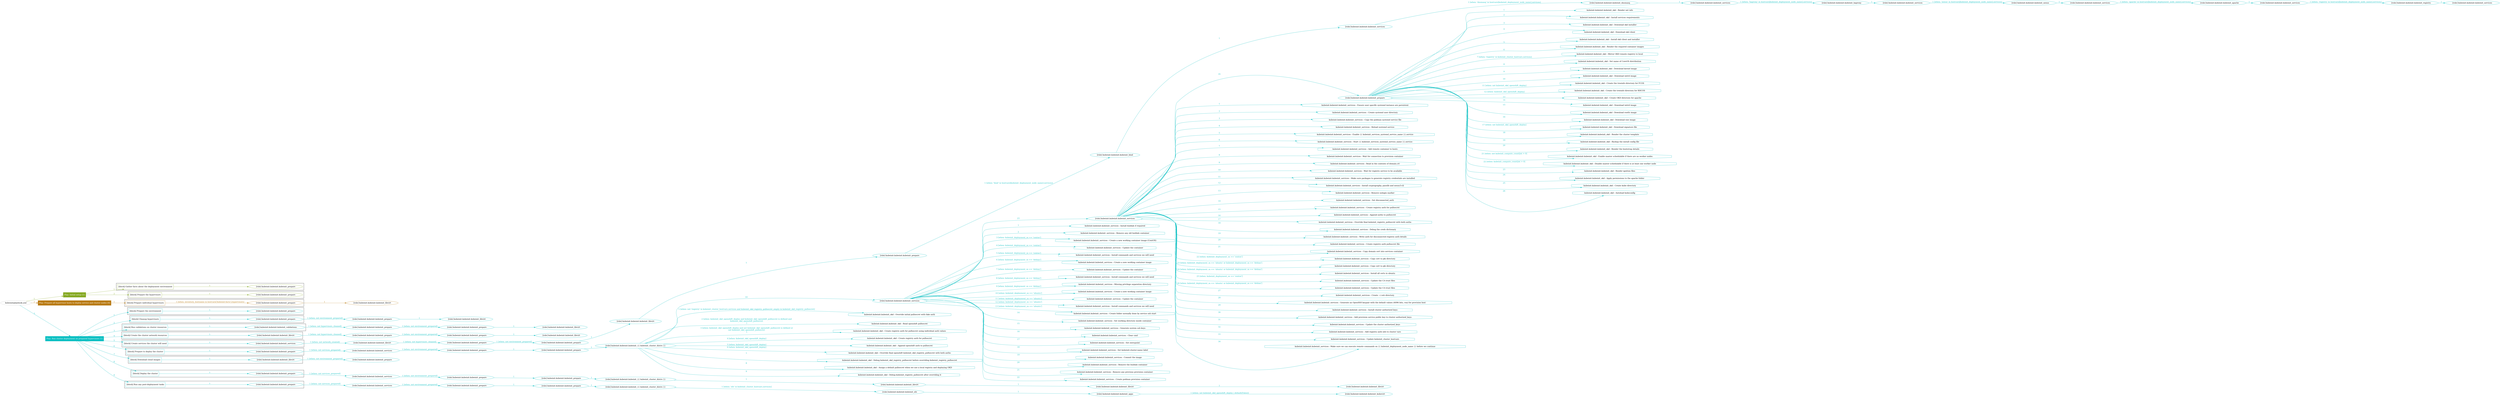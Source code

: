 digraph {
	graph [concentrate=true ordering=in rankdir=LR ratio=fill]
	edge [esep=5 sep=10]
	"kubeinit/playbook.yml" [id=root_node style=dotted]
	play_340fbf70 [label="Play: Initial setup (1)" color="#86a923" fontcolor="#ffffff" id=play_340fbf70 shape=box style=filled tooltip=localhost]
	"kubeinit/playbook.yml" -> play_340fbf70 [label="1 " color="#86a923" fontcolor="#86a923" id=edge_299d3af7 labeltooltip="1 " tooltip="1 "]
	subgraph "kubeinit.kubeinit.kubeinit_prepare" {
		role_50241833 [label="[role] kubeinit.kubeinit.kubeinit_prepare" color="#86a923" id=role_50241833 tooltip="kubeinit.kubeinit.kubeinit_prepare"]
	}
	subgraph "kubeinit.kubeinit.kubeinit_prepare" {
		role_1b3a9392 [label="[role] kubeinit.kubeinit.kubeinit_prepare" color="#86a923" id=role_1b3a9392 tooltip="kubeinit.kubeinit.kubeinit_prepare"]
	}
	subgraph "Play: Initial setup (1)" {
		play_340fbf70 -> block_19baa036 [label=1 color="#86a923" fontcolor="#86a923" id=edge_214af991 labeltooltip=1 tooltip=1]
		subgraph cluster_block_19baa036 {
			block_19baa036 [label="[block] Gather facts about the deployment environment" color="#86a923" id=block_19baa036 labeltooltip="Gather facts about the deployment environment" shape=box tooltip="Gather facts about the deployment environment"]
			block_19baa036 -> role_50241833 [label="1 " color="#86a923" fontcolor="#86a923" id=edge_ecb499c1 labeltooltip="1 " tooltip="1 "]
		}
		play_340fbf70 -> block_71e024bb [label=2 color="#86a923" fontcolor="#86a923" id=edge_318abcd5 labeltooltip=2 tooltip=2]
		subgraph cluster_block_71e024bb {
			block_71e024bb [label="[block] Prepare the hypervisors" color="#86a923" id=block_71e024bb labeltooltip="Prepare the hypervisors" shape=box tooltip="Prepare the hypervisors"]
			block_71e024bb -> role_1b3a9392 [label="1 " color="#86a923" fontcolor="#86a923" id=edge_8f4e5775 labeltooltip="1 " tooltip="1 "]
		}
	}
	play_a86caf28 [label="Play: Prepare all hypervisor hosts to deploy service and cluster nodes (0)" color="#b97b13" fontcolor="#ffffff" id=play_a86caf28 shape=box style=filled tooltip="Play: Prepare all hypervisor hosts to deploy service and cluster nodes (0)"]
	"kubeinit/playbook.yml" -> play_a86caf28 [label="2 " color="#b97b13" fontcolor="#b97b13" id=edge_9b6390f0 labeltooltip="2 " tooltip="2 "]
	subgraph "kubeinit.kubeinit.kubeinit_libvirt" {
		role_8e43a705 [label="[role] kubeinit.kubeinit.kubeinit_libvirt" color="#b97b13" id=role_8e43a705 tooltip="kubeinit.kubeinit.kubeinit_libvirt"]
	}
	subgraph "kubeinit.kubeinit.kubeinit_prepare" {
		role_c5442730 [label="[role] kubeinit.kubeinit.kubeinit_prepare" color="#b97b13" id=role_c5442730 tooltip="kubeinit.kubeinit.kubeinit_prepare"]
		role_c5442730 -> role_8e43a705 [label="1 " color="#b97b13" fontcolor="#b97b13" id=edge_8b25c1e8 labeltooltip="1 " tooltip="1 "]
	}
	subgraph "Play: Prepare all hypervisor hosts to deploy service and cluster nodes (0)" {
		play_a86caf28 -> block_cfe3e40d [label=1 color="#b97b13" fontcolor="#b97b13" id=edge_71067cb2 labeltooltip=1 tooltip=1]
		subgraph cluster_block_cfe3e40d {
			block_cfe3e40d [label="[block] Prepare individual hypervisors" color="#b97b13" id=block_cfe3e40d labeltooltip="Prepare individual hypervisors" shape=box tooltip="Prepare individual hypervisors"]
			block_cfe3e40d -> role_c5442730 [label="1 [when: inventory_hostname in hostvars['kubeinit-facts'].hypervisors]" color="#b97b13" fontcolor="#b97b13" id=edge_e9dc3a73 labeltooltip="1 [when: inventory_hostname in hostvars['kubeinit-facts'].hypervisors]" tooltip="1 [when: inventory_hostname in hostvars['kubeinit-facts'].hypervisors]"]
		}
	}
	play_5b58f98a [label="Play: Run cluster deployment on prepared hypervisors (1)" color="#0abfc2" fontcolor="#ffffff" id=play_5b58f98a shape=box style=filled tooltip=localhost]
	"kubeinit/playbook.yml" -> play_5b58f98a [label="3 " color="#0abfc2" fontcolor="#0abfc2" id=edge_3024da3e labeltooltip="3 " tooltip="3 "]
	subgraph "kubeinit.kubeinit.kubeinit_prepare" {
		role_414fc627 [label="[role] kubeinit.kubeinit.kubeinit_prepare" color="#0abfc2" id=role_414fc627 tooltip="kubeinit.kubeinit.kubeinit_prepare"]
	}
	subgraph "kubeinit.kubeinit.kubeinit_libvirt" {
		role_d61d8dcc [label="[role] kubeinit.kubeinit.kubeinit_libvirt" color="#0abfc2" id=role_d61d8dcc tooltip="kubeinit.kubeinit.kubeinit_libvirt"]
	}
	subgraph "kubeinit.kubeinit.kubeinit_prepare" {
		role_2a9bc697 [label="[role] kubeinit.kubeinit.kubeinit_prepare" color="#0abfc2" id=role_2a9bc697 tooltip="kubeinit.kubeinit.kubeinit_prepare"]
		role_2a9bc697 -> role_d61d8dcc [label="1 " color="#0abfc2" fontcolor="#0abfc2" id=edge_37bf8ea1 labeltooltip="1 " tooltip="1 "]
	}
	subgraph "kubeinit.kubeinit.kubeinit_prepare" {
		role_afbec627 [label="[role] kubeinit.kubeinit.kubeinit_prepare" color="#0abfc2" id=role_afbec627 tooltip="kubeinit.kubeinit.kubeinit_prepare"]
		role_afbec627 -> role_2a9bc697 [label="1 [when: not environment_prepared]" color="#0abfc2" fontcolor="#0abfc2" id=edge_c5a5e984 labeltooltip="1 [when: not environment_prepared]" tooltip="1 [when: not environment_prepared]"]
	}
	subgraph "kubeinit.kubeinit.kubeinit_libvirt" {
		role_2b60f73f [label="[role] kubeinit.kubeinit.kubeinit_libvirt" color="#0abfc2" id=role_2b60f73f tooltip="kubeinit.kubeinit.kubeinit_libvirt"]
	}
	subgraph "kubeinit.kubeinit.kubeinit_prepare" {
		role_6032a3e4 [label="[role] kubeinit.kubeinit.kubeinit_prepare" color="#0abfc2" id=role_6032a3e4 tooltip="kubeinit.kubeinit.kubeinit_prepare"]
		role_6032a3e4 -> role_2b60f73f [label="1 " color="#0abfc2" fontcolor="#0abfc2" id=edge_068396a8 labeltooltip="1 " tooltip="1 "]
	}
	subgraph "kubeinit.kubeinit.kubeinit_prepare" {
		role_60cb9147 [label="[role] kubeinit.kubeinit.kubeinit_prepare" color="#0abfc2" id=role_60cb9147 tooltip="kubeinit.kubeinit.kubeinit_prepare"]
		role_60cb9147 -> role_6032a3e4 [label="1 [when: not environment_prepared]" color="#0abfc2" fontcolor="#0abfc2" id=edge_8d9d048b labeltooltip="1 [when: not environment_prepared]" tooltip="1 [when: not environment_prepared]"]
	}
	subgraph "kubeinit.kubeinit.kubeinit_validations" {
		role_3e0d837b [label="[role] kubeinit.kubeinit.kubeinit_validations" color="#0abfc2" id=role_3e0d837b tooltip="kubeinit.kubeinit.kubeinit_validations"]
		role_3e0d837b -> role_60cb9147 [label="1 [when: not hypervisors_cleaned]" color="#0abfc2" fontcolor="#0abfc2" id=edge_22182740 labeltooltip="1 [when: not hypervisors_cleaned]" tooltip="1 [when: not hypervisors_cleaned]"]
	}
	subgraph "kubeinit.kubeinit.kubeinit_libvirt" {
		role_7c75a480 [label="[role] kubeinit.kubeinit.kubeinit_libvirt" color="#0abfc2" id=role_7c75a480 tooltip="kubeinit.kubeinit.kubeinit_libvirt"]
	}
	subgraph "kubeinit.kubeinit.kubeinit_prepare" {
		role_06a27edc [label="[role] kubeinit.kubeinit.kubeinit_prepare" color="#0abfc2" id=role_06a27edc tooltip="kubeinit.kubeinit.kubeinit_prepare"]
		role_06a27edc -> role_7c75a480 [label="1 " color="#0abfc2" fontcolor="#0abfc2" id=edge_fcbbb630 labeltooltip="1 " tooltip="1 "]
	}
	subgraph "kubeinit.kubeinit.kubeinit_prepare" {
		role_6fa0964c [label="[role] kubeinit.kubeinit.kubeinit_prepare" color="#0abfc2" id=role_6fa0964c tooltip="kubeinit.kubeinit.kubeinit_prepare"]
		role_6fa0964c -> role_06a27edc [label="1 [when: not environment_prepared]" color="#0abfc2" fontcolor="#0abfc2" id=edge_c94ab9be labeltooltip="1 [when: not environment_prepared]" tooltip="1 [when: not environment_prepared]"]
	}
	subgraph "kubeinit.kubeinit.kubeinit_libvirt" {
		role_1cef5c98 [label="[role] kubeinit.kubeinit.kubeinit_libvirt" color="#0abfc2" id=role_1cef5c98 tooltip="kubeinit.kubeinit.kubeinit_libvirt"]
		role_1cef5c98 -> role_6fa0964c [label="1 [when: not hypervisors_cleaned]" color="#0abfc2" fontcolor="#0abfc2" id=edge_e5165967 labeltooltip="1 [when: not hypervisors_cleaned]" tooltip="1 [when: not hypervisors_cleaned]"]
	}
	subgraph "kubeinit.kubeinit.kubeinit_services" {
		role_249f5553 [label="[role] kubeinit.kubeinit.kubeinit_services" color="#0abfc2" id=role_249f5553 tooltip="kubeinit.kubeinit.kubeinit_services"]
	}
	subgraph "kubeinit.kubeinit.kubeinit_registry" {
		role_b431ee24 [label="[role] kubeinit.kubeinit.kubeinit_registry" color="#0abfc2" id=role_b431ee24 tooltip="kubeinit.kubeinit.kubeinit_registry"]
		role_b431ee24 -> role_249f5553 [label="1 " color="#0abfc2" fontcolor="#0abfc2" id=edge_1bb0d718 labeltooltip="1 " tooltip="1 "]
	}
	subgraph "kubeinit.kubeinit.kubeinit_services" {
		role_3461c708 [label="[role] kubeinit.kubeinit.kubeinit_services" color="#0abfc2" id=role_3461c708 tooltip="kubeinit.kubeinit.kubeinit_services"]
		role_3461c708 -> role_b431ee24 [label="1 [when: 'registry' in hostvars[kubeinit_deployment_node_name].services]" color="#0abfc2" fontcolor="#0abfc2" id=edge_befac4ae labeltooltip="1 [when: 'registry' in hostvars[kubeinit_deployment_node_name].services]" tooltip="1 [when: 'registry' in hostvars[kubeinit_deployment_node_name].services]"]
	}
	subgraph "kubeinit.kubeinit.kubeinit_apache" {
		role_527ca7fa [label="[role] kubeinit.kubeinit.kubeinit_apache" color="#0abfc2" id=role_527ca7fa tooltip="kubeinit.kubeinit.kubeinit_apache"]
		role_527ca7fa -> role_3461c708 [label="1 " color="#0abfc2" fontcolor="#0abfc2" id=edge_a92f4c68 labeltooltip="1 " tooltip="1 "]
	}
	subgraph "kubeinit.kubeinit.kubeinit_services" {
		role_64292d68 [label="[role] kubeinit.kubeinit.kubeinit_services" color="#0abfc2" id=role_64292d68 tooltip="kubeinit.kubeinit.kubeinit_services"]
		role_64292d68 -> role_527ca7fa [label="1 [when: 'apache' in hostvars[kubeinit_deployment_node_name].services]" color="#0abfc2" fontcolor="#0abfc2" id=edge_c505ee80 labeltooltip="1 [when: 'apache' in hostvars[kubeinit_deployment_node_name].services]" tooltip="1 [when: 'apache' in hostvars[kubeinit_deployment_node_name].services]"]
	}
	subgraph "kubeinit.kubeinit.kubeinit_nexus" {
		role_e80f4358 [label="[role] kubeinit.kubeinit.kubeinit_nexus" color="#0abfc2" id=role_e80f4358 tooltip="kubeinit.kubeinit.kubeinit_nexus"]
		role_e80f4358 -> role_64292d68 [label="1 " color="#0abfc2" fontcolor="#0abfc2" id=edge_1ab67e7e labeltooltip="1 " tooltip="1 "]
	}
	subgraph "kubeinit.kubeinit.kubeinit_services" {
		role_00a32b7f [label="[role] kubeinit.kubeinit.kubeinit_services" color="#0abfc2" id=role_00a32b7f tooltip="kubeinit.kubeinit.kubeinit_services"]
		role_00a32b7f -> role_e80f4358 [label="1 [when: 'nexus' in hostvars[kubeinit_deployment_node_name].services]" color="#0abfc2" fontcolor="#0abfc2" id=edge_66676f30 labeltooltip="1 [when: 'nexus' in hostvars[kubeinit_deployment_node_name].services]" tooltip="1 [when: 'nexus' in hostvars[kubeinit_deployment_node_name].services]"]
	}
	subgraph "kubeinit.kubeinit.kubeinit_haproxy" {
		role_e67bbc80 [label="[role] kubeinit.kubeinit.kubeinit_haproxy" color="#0abfc2" id=role_e67bbc80 tooltip="kubeinit.kubeinit.kubeinit_haproxy"]
		role_e67bbc80 -> role_00a32b7f [label="1 " color="#0abfc2" fontcolor="#0abfc2" id=edge_a881d0ca labeltooltip="1 " tooltip="1 "]
	}
	subgraph "kubeinit.kubeinit.kubeinit_services" {
		role_2fb770d7 [label="[role] kubeinit.kubeinit.kubeinit_services" color="#0abfc2" id=role_2fb770d7 tooltip="kubeinit.kubeinit.kubeinit_services"]
		role_2fb770d7 -> role_e67bbc80 [label="1 [when: 'haproxy' in hostvars[kubeinit_deployment_node_name].services]" color="#0abfc2" fontcolor="#0abfc2" id=edge_19f21d3d labeltooltip="1 [when: 'haproxy' in hostvars[kubeinit_deployment_node_name].services]" tooltip="1 [when: 'haproxy' in hostvars[kubeinit_deployment_node_name].services]"]
	}
	subgraph "kubeinit.kubeinit.kubeinit_dnsmasq" {
		role_ace47d43 [label="[role] kubeinit.kubeinit.kubeinit_dnsmasq" color="#0abfc2" id=role_ace47d43 tooltip="kubeinit.kubeinit.kubeinit_dnsmasq"]
		role_ace47d43 -> role_2fb770d7 [label="1 " color="#0abfc2" fontcolor="#0abfc2" id=edge_f48ec5f9 labeltooltip="1 " tooltip="1 "]
	}
	subgraph "kubeinit.kubeinit.kubeinit_services" {
		role_ee962e51 [label="[role] kubeinit.kubeinit.kubeinit_services" color="#0abfc2" id=role_ee962e51 tooltip="kubeinit.kubeinit.kubeinit_services"]
		role_ee962e51 -> role_ace47d43 [label="1 [when: 'dnsmasq' in hostvars[kubeinit_deployment_node_name].services]" color="#0abfc2" fontcolor="#0abfc2" id=edge_28f111a1 labeltooltip="1 [when: 'dnsmasq' in hostvars[kubeinit_deployment_node_name].services]" tooltip="1 [when: 'dnsmasq' in hostvars[kubeinit_deployment_node_name].services]"]
	}
	subgraph "kubeinit.kubeinit.kubeinit_bind" {
		role_572f69cf [label="[role] kubeinit.kubeinit.kubeinit_bind" color="#0abfc2" id=role_572f69cf tooltip="kubeinit.kubeinit.kubeinit_bind"]
		role_572f69cf -> role_ee962e51 [label="1 " color="#0abfc2" fontcolor="#0abfc2" id=edge_1959633f labeltooltip="1 " tooltip="1 "]
	}
	subgraph "kubeinit.kubeinit.kubeinit_prepare" {
		role_4085dceb [label="[role] kubeinit.kubeinit.kubeinit_prepare" color="#0abfc2" id=role_4085dceb tooltip="kubeinit.kubeinit.kubeinit_prepare"]
		role_4085dceb -> role_572f69cf [label="1 [when: 'bind' in hostvars[kubeinit_deployment_node_name].services]" color="#0abfc2" fontcolor="#0abfc2" id=edge_ecab73a3 labeltooltip="1 [when: 'bind' in hostvars[kubeinit_deployment_node_name].services]" tooltip="1 [when: 'bind' in hostvars[kubeinit_deployment_node_name].services]"]
	}
	subgraph "kubeinit.kubeinit.kubeinit_libvirt" {
		role_38c872e6 [label="[role] kubeinit.kubeinit.kubeinit_libvirt" color="#0abfc2" id=role_38c872e6 tooltip="kubeinit.kubeinit.kubeinit_libvirt"]
		role_38c872e6 -> role_4085dceb [label="1 " color="#0abfc2" fontcolor="#0abfc2" id=edge_c230207b labeltooltip="1 " tooltip="1 "]
	}
	subgraph "kubeinit.kubeinit.kubeinit_prepare" {
		role_aa6bf5fb [label="[role] kubeinit.kubeinit.kubeinit_prepare" color="#0abfc2" id=role_aa6bf5fb tooltip="kubeinit.kubeinit.kubeinit_prepare"]
		role_aa6bf5fb -> role_38c872e6 [label="1 " color="#0abfc2" fontcolor="#0abfc2" id=edge_eb0bbddc labeltooltip="1 " tooltip="1 "]
	}
	subgraph "kubeinit.kubeinit.kubeinit_prepare" {
		role_1eee789e [label="[role] kubeinit.kubeinit.kubeinit_prepare" color="#0abfc2" id=role_1eee789e tooltip="kubeinit.kubeinit.kubeinit_prepare"]
		role_1eee789e -> role_aa6bf5fb [label="1 [when: not environment_prepared]" color="#0abfc2" fontcolor="#0abfc2" id=edge_54e14f1a labeltooltip="1 [when: not environment_prepared]" tooltip="1 [when: not environment_prepared]"]
	}
	subgraph "kubeinit.kubeinit.kubeinit_libvirt" {
		role_5c3a98fc [label="[role] kubeinit.kubeinit.kubeinit_libvirt" color="#0abfc2" id=role_5c3a98fc tooltip="kubeinit.kubeinit.kubeinit_libvirt"]
		role_5c3a98fc -> role_1eee789e [label="1 [when: not hypervisors_cleaned]" color="#0abfc2" fontcolor="#0abfc2" id=edge_e4807f3e labeltooltip="1 [when: not hypervisors_cleaned]" tooltip="1 [when: not hypervisors_cleaned]"]
	}
	subgraph "kubeinit.kubeinit.kubeinit_services" {
		role_8395f017 [label="[role] kubeinit.kubeinit.kubeinit_services" color="#0abfc2" id=role_8395f017 tooltip="kubeinit.kubeinit.kubeinit_services"]
		role_8395f017 -> role_5c3a98fc [label="1 [when: not network_created]" color="#0abfc2" fontcolor="#0abfc2" id=edge_f8e75ae3 labeltooltip="1 [when: not network_created]" tooltip="1 [when: not network_created]"]
	}
	subgraph "kubeinit.kubeinit.kubeinit_prepare" {
		role_5308cb3a [label="[role] kubeinit.kubeinit.kubeinit_prepare" color="#0abfc2" id=role_5308cb3a tooltip="kubeinit.kubeinit.kubeinit_prepare"]
		task_ea37e72e [label="kubeinit.kubeinit.kubeinit_okd : Render net info" color="#0abfc2" id=task_ea37e72e shape=octagon tooltip="kubeinit.kubeinit.kubeinit_okd : Render net info"]
		role_5308cb3a -> task_ea37e72e [label="1 " color="#0abfc2" fontcolor="#0abfc2" id=edge_45a28541 labeltooltip="1 " tooltip="1 "]
		task_8f1bb163 [label="kubeinit.kubeinit.kubeinit_okd : Install services requirements" color="#0abfc2" id=task_8f1bb163 shape=octagon tooltip="kubeinit.kubeinit.kubeinit_okd : Install services requirements"]
		role_5308cb3a -> task_8f1bb163 [label="2 " color="#0abfc2" fontcolor="#0abfc2" id=edge_d0ac7f37 labeltooltip="2 " tooltip="2 "]
		task_d8a08cc2 [label="kubeinit.kubeinit.kubeinit_okd : Download okd installer" color="#0abfc2" id=task_d8a08cc2 shape=octagon tooltip="kubeinit.kubeinit.kubeinit_okd : Download okd installer"]
		role_5308cb3a -> task_d8a08cc2 [label="3 " color="#0abfc2" fontcolor="#0abfc2" id=edge_b111238c labeltooltip="3 " tooltip="3 "]
		task_ea61eeed [label="kubeinit.kubeinit.kubeinit_okd : Download okd client" color="#0abfc2" id=task_ea61eeed shape=octagon tooltip="kubeinit.kubeinit.kubeinit_okd : Download okd client"]
		role_5308cb3a -> task_ea61eeed [label="4 " color="#0abfc2" fontcolor="#0abfc2" id=edge_f9fbb175 labeltooltip="4 " tooltip="4 "]
		task_c3091805 [label="kubeinit.kubeinit.kubeinit_okd : Install okd client and installer" color="#0abfc2" id=task_c3091805 shape=octagon tooltip="kubeinit.kubeinit.kubeinit_okd : Install okd client and installer"]
		role_5308cb3a -> task_c3091805 [label="5 " color="#0abfc2" fontcolor="#0abfc2" id=edge_7b91c95d labeltooltip="5 " tooltip="5 "]
		task_44e15765 [label="kubeinit.kubeinit.kubeinit_okd : Render the required container images" color="#0abfc2" id=task_44e15765 shape=octagon tooltip="kubeinit.kubeinit.kubeinit_okd : Render the required container images"]
		role_5308cb3a -> task_44e15765 [label="6 " color="#0abfc2" fontcolor="#0abfc2" id=edge_6bf4997b labeltooltip="6 " tooltip="6 "]
		task_7cb7d102 [label="kubeinit.kubeinit.kubeinit_okd : Mirror OKD remote registry to local" color="#0abfc2" id=task_7cb7d102 shape=octagon tooltip="kubeinit.kubeinit.kubeinit_okd : Mirror OKD remote registry to local"]
		role_5308cb3a -> task_7cb7d102 [label="7 [when: 'registry' in kubeinit_cluster_hostvars.services]" color="#0abfc2" fontcolor="#0abfc2" id=edge_9da1ee00 labeltooltip="7 [when: 'registry' in kubeinit_cluster_hostvars.services]" tooltip="7 [when: 'registry' in kubeinit_cluster_hostvars.services]"]
		task_8db2302e [label="kubeinit.kubeinit.kubeinit_okd : Set name of CoreOS distribution" color="#0abfc2" id=task_8db2302e shape=octagon tooltip="kubeinit.kubeinit.kubeinit_okd : Set name of CoreOS distribution"]
		role_5308cb3a -> task_8db2302e [label="8 " color="#0abfc2" fontcolor="#0abfc2" id=edge_69654326 labeltooltip="8 " tooltip="8 "]
		task_4e8d1276 [label="kubeinit.kubeinit.kubeinit_okd : Download kernel image" color="#0abfc2" id=task_4e8d1276 shape=octagon tooltip="kubeinit.kubeinit.kubeinit_okd : Download kernel image"]
		role_5308cb3a -> task_4e8d1276 [label="9 " color="#0abfc2" fontcolor="#0abfc2" id=edge_b76ea4ce labeltooltip="9 " tooltip="9 "]
		task_6d370112 [label="kubeinit.kubeinit.kubeinit_okd : Download initrd image" color="#0abfc2" id=task_6d370112 shape=octagon tooltip="kubeinit.kubeinit.kubeinit_okd : Download initrd image"]
		role_5308cb3a -> task_6d370112 [label="10 " color="#0abfc2" fontcolor="#0abfc2" id=edge_c3478325 labeltooltip="10 " tooltip="10 "]
		task_06e47444 [label="kubeinit.kubeinit.kubeinit_okd : Create the treeinfo directory for FCOS" color="#0abfc2" id=task_06e47444 shape=octagon tooltip="kubeinit.kubeinit.kubeinit_okd : Create the treeinfo directory for FCOS"]
		role_5308cb3a -> task_06e47444 [label="11 [when: not kubeinit_okd_openshift_deploy]" color="#0abfc2" fontcolor="#0abfc2" id=edge_71657269 labeltooltip="11 [when: not kubeinit_okd_openshift_deploy]" tooltip="11 [when: not kubeinit_okd_openshift_deploy]"]
		task_5abb6ca4 [label="kubeinit.kubeinit.kubeinit_okd : Create the treeinfo directory for RHCOS" color="#0abfc2" id=task_5abb6ca4 shape=octagon tooltip="kubeinit.kubeinit.kubeinit_okd : Create the treeinfo directory for RHCOS"]
		role_5308cb3a -> task_5abb6ca4 [label="12 [when: kubeinit_okd_openshift_deploy]" color="#0abfc2" fontcolor="#0abfc2" id=edge_af073a68 labeltooltip="12 [when: kubeinit_okd_openshift_deploy]" tooltip="12 [when: kubeinit_okd_openshift_deploy]"]
		task_80e57448 [label="kubeinit.kubeinit.kubeinit_okd : Create OKD directory for apache" color="#0abfc2" id=task_80e57448 shape=octagon tooltip="kubeinit.kubeinit.kubeinit_okd : Create OKD directory for apache"]
		role_5308cb3a -> task_80e57448 [label="13 " color="#0abfc2" fontcolor="#0abfc2" id=edge_beca6a9f labeltooltip="13 " tooltip="13 "]
		task_59b5cd43 [label="kubeinit.kubeinit.kubeinit_okd : Download initrd image" color="#0abfc2" id=task_59b5cd43 shape=octagon tooltip="kubeinit.kubeinit.kubeinit_okd : Download initrd image"]
		role_5308cb3a -> task_59b5cd43 [label="14 " color="#0abfc2" fontcolor="#0abfc2" id=edge_18fa8124 labeltooltip="14 " tooltip="14 "]
		task_1525b1fb [label="kubeinit.kubeinit.kubeinit_okd : Download rootfs image" color="#0abfc2" id=task_1525b1fb shape=octagon tooltip="kubeinit.kubeinit.kubeinit_okd : Download rootfs image"]
		role_5308cb3a -> task_1525b1fb [label="15 " color="#0abfc2" fontcolor="#0abfc2" id=edge_9bfafbec labeltooltip="15 " tooltip="15 "]
		task_c43e83c9 [label="kubeinit.kubeinit.kubeinit_okd : Download raw image" color="#0abfc2" id=task_c43e83c9 shape=octagon tooltip="kubeinit.kubeinit.kubeinit_okd : Download raw image"]
		role_5308cb3a -> task_c43e83c9 [label="16 " color="#0abfc2" fontcolor="#0abfc2" id=edge_a0b11d15 labeltooltip="16 " tooltip="16 "]
		task_0514e1b0 [label="kubeinit.kubeinit.kubeinit_okd : Download signature file" color="#0abfc2" id=task_0514e1b0 shape=octagon tooltip="kubeinit.kubeinit.kubeinit_okd : Download signature file"]
		role_5308cb3a -> task_0514e1b0 [label="17 [when: not kubeinit_okd_openshift_deploy]" color="#0abfc2" fontcolor="#0abfc2" id=edge_71da82da labeltooltip="17 [when: not kubeinit_okd_openshift_deploy]" tooltip="17 [when: not kubeinit_okd_openshift_deploy]"]
		task_1ece3d6b [label="kubeinit.kubeinit.kubeinit_okd : Render the cluster template" color="#0abfc2" id=task_1ece3d6b shape=octagon tooltip="kubeinit.kubeinit.kubeinit_okd : Render the cluster template"]
		role_5308cb3a -> task_1ece3d6b [label="18 " color="#0abfc2" fontcolor="#0abfc2" id=edge_100a06f1 labeltooltip="18 " tooltip="18 "]
		task_ed09d18c [label="kubeinit.kubeinit.kubeinit_okd : Backup the install config file" color="#0abfc2" id=task_ed09d18c shape=octagon tooltip="kubeinit.kubeinit.kubeinit_okd : Backup the install config file"]
		role_5308cb3a -> task_ed09d18c [label="19 " color="#0abfc2" fontcolor="#0abfc2" id=edge_b4dbe0b2 labeltooltip="19 " tooltip="19 "]
		task_1ee9b74b [label="kubeinit.kubeinit.kubeinit_okd : Render the bootstrap details" color="#0abfc2" id=task_1ee9b74b shape=octagon tooltip="kubeinit.kubeinit.kubeinit_okd : Render the bootstrap details"]
		role_5308cb3a -> task_1ee9b74b [label="20 " color="#0abfc2" fontcolor="#0abfc2" id=edge_b5584b71 labeltooltip="20 " tooltip="20 "]
		task_002a0f65 [label="kubeinit.kubeinit.kubeinit_okd : Enable master schedulable if there are no worker nodes" color="#0abfc2" id=task_002a0f65 shape=octagon tooltip="kubeinit.kubeinit.kubeinit_okd : Enable master schedulable if there are no worker nodes"]
		role_5308cb3a -> task_002a0f65 [label="21 [when: not kubeinit_compute_count|int > 0]" color="#0abfc2" fontcolor="#0abfc2" id=edge_79f866ee labeltooltip="21 [when: not kubeinit_compute_count|int > 0]" tooltip="21 [when: not kubeinit_compute_count|int > 0]"]
		task_59210670 [label="kubeinit.kubeinit.kubeinit_okd : Disable master schedulable if there is at least one worker node" color="#0abfc2" id=task_59210670 shape=octagon tooltip="kubeinit.kubeinit.kubeinit_okd : Disable master schedulable if there is at least one worker node"]
		role_5308cb3a -> task_59210670 [label="22 [when: kubeinit_compute_count|int > 0]" color="#0abfc2" fontcolor="#0abfc2" id=edge_9ef4e2df labeltooltip="22 [when: kubeinit_compute_count|int > 0]" tooltip="22 [when: kubeinit_compute_count|int > 0]"]
		task_51cc3eb1 [label="kubeinit.kubeinit.kubeinit_okd : Render ignition files" color="#0abfc2" id=task_51cc3eb1 shape=octagon tooltip="kubeinit.kubeinit.kubeinit_okd : Render ignition files"]
		role_5308cb3a -> task_51cc3eb1 [label="23 " color="#0abfc2" fontcolor="#0abfc2" id=edge_4a9c02e8 labeltooltip="23 " tooltip="23 "]
		task_d5b1c33e [label="kubeinit.kubeinit.kubeinit_okd : Apply permissions to the apache folder" color="#0abfc2" id=task_d5b1c33e shape=octagon tooltip="kubeinit.kubeinit.kubeinit_okd : Apply permissions to the apache folder"]
		role_5308cb3a -> task_d5b1c33e [label="24 " color="#0abfc2" fontcolor="#0abfc2" id=edge_e7a18d69 labeltooltip="24 " tooltip="24 "]
		task_68f81ae3 [label="kubeinit.kubeinit.kubeinit_okd : Create kube directory" color="#0abfc2" id=task_68f81ae3 shape=octagon tooltip="kubeinit.kubeinit.kubeinit_okd : Create kube directory"]
		role_5308cb3a -> task_68f81ae3 [label="25 " color="#0abfc2" fontcolor="#0abfc2" id=edge_8c4b246a labeltooltip="25 " tooltip="25 "]
		task_cd9b331b [label="kubeinit.kubeinit.kubeinit_okd : Autoload kubeconfig" color="#0abfc2" id=task_cd9b331b shape=octagon tooltip="kubeinit.kubeinit.kubeinit_okd : Autoload kubeconfig"]
		role_5308cb3a -> task_cd9b331b [label="26 " color="#0abfc2" fontcolor="#0abfc2" id=edge_d6361140 labeltooltip="26 " tooltip="26 "]
	}
	subgraph "kubeinit.kubeinit.kubeinit_services" {
		role_18e6ee9f [label="[role] kubeinit.kubeinit.kubeinit_services" color="#0abfc2" id=role_18e6ee9f tooltip="kubeinit.kubeinit.kubeinit_services"]
		task_9efe0a56 [label="kubeinit.kubeinit.kubeinit_services : Ensure user specific systemd instance are persistent" color="#0abfc2" id=task_9efe0a56 shape=octagon tooltip="kubeinit.kubeinit.kubeinit_services : Ensure user specific systemd instance are persistent"]
		role_18e6ee9f -> task_9efe0a56 [label="1 " color="#0abfc2" fontcolor="#0abfc2" id=edge_bf94cd44 labeltooltip="1 " tooltip="1 "]
		task_805f120f [label="kubeinit.kubeinit.kubeinit_services : Create systemd user directory" color="#0abfc2" id=task_805f120f shape=octagon tooltip="kubeinit.kubeinit.kubeinit_services : Create systemd user directory"]
		role_18e6ee9f -> task_805f120f [label="2 " color="#0abfc2" fontcolor="#0abfc2" id=edge_4a754b7f labeltooltip="2 " tooltip="2 "]
		task_5838d6b6 [label="kubeinit.kubeinit.kubeinit_services : Copy the podman systemd service file" color="#0abfc2" id=task_5838d6b6 shape=octagon tooltip="kubeinit.kubeinit.kubeinit_services : Copy the podman systemd service file"]
		role_18e6ee9f -> task_5838d6b6 [label="3 " color="#0abfc2" fontcolor="#0abfc2" id=edge_dc9c2b1b labeltooltip="3 " tooltip="3 "]
		task_8b545d30 [label="kubeinit.kubeinit.kubeinit_services : Reload systemd service" color="#0abfc2" id=task_8b545d30 shape=octagon tooltip="kubeinit.kubeinit.kubeinit_services : Reload systemd service"]
		role_18e6ee9f -> task_8b545d30 [label="4 " color="#0abfc2" fontcolor="#0abfc2" id=edge_5dd4acf4 labeltooltip="4 " tooltip="4 "]
		task_3228e355 [label="kubeinit.kubeinit.kubeinit_services : Enable {{ kubeinit_services_systemd_service_name }}.service" color="#0abfc2" id=task_3228e355 shape=octagon tooltip="kubeinit.kubeinit.kubeinit_services : Enable {{ kubeinit_services_systemd_service_name }}.service"]
		role_18e6ee9f -> task_3228e355 [label="5 " color="#0abfc2" fontcolor="#0abfc2" id=edge_d8e438b1 labeltooltip="5 " tooltip="5 "]
		task_67d64049 [label="kubeinit.kubeinit.kubeinit_services : Start {{ kubeinit_services_systemd_service_name }}.service" color="#0abfc2" id=task_67d64049 shape=octagon tooltip="kubeinit.kubeinit.kubeinit_services : Start {{ kubeinit_services_systemd_service_name }}.service"]
		role_18e6ee9f -> task_67d64049 [label="6 " color="#0abfc2" fontcolor="#0abfc2" id=edge_dd1a3a10 labeltooltip="6 " tooltip="6 "]
		task_72a5ff7f [label="kubeinit.kubeinit.kubeinit_services : Add remote container to hosts" color="#0abfc2" id=task_72a5ff7f shape=octagon tooltip="kubeinit.kubeinit.kubeinit_services : Add remote container to hosts"]
		role_18e6ee9f -> task_72a5ff7f [label="7 " color="#0abfc2" fontcolor="#0abfc2" id=edge_7f112083 labeltooltip="7 " tooltip="7 "]
		task_d4b7014c [label="kubeinit.kubeinit.kubeinit_services : Wait for connection to provision container" color="#0abfc2" id=task_d4b7014c shape=octagon tooltip="kubeinit.kubeinit.kubeinit_services : Wait for connection to provision container"]
		role_18e6ee9f -> task_d4b7014c [label="8 " color="#0abfc2" fontcolor="#0abfc2" id=edge_9417dcad labeltooltip="8 " tooltip="8 "]
		task_6f553d4a [label="kubeinit.kubeinit.kubeinit_services : Read in the contents of domain.crt" color="#0abfc2" id=task_6f553d4a shape=octagon tooltip="kubeinit.kubeinit.kubeinit_services : Read in the contents of domain.crt"]
		role_18e6ee9f -> task_6f553d4a [label="9 " color="#0abfc2" fontcolor="#0abfc2" id=edge_d9f2a709 labeltooltip="9 " tooltip="9 "]
		task_6b527d20 [label="kubeinit.kubeinit.kubeinit_services : Wait for registry service to be available" color="#0abfc2" id=task_6b527d20 shape=octagon tooltip="kubeinit.kubeinit.kubeinit_services : Wait for registry service to be available"]
		role_18e6ee9f -> task_6b527d20 [label="10 " color="#0abfc2" fontcolor="#0abfc2" id=edge_567b96d7 labeltooltip="10 " tooltip="10 "]
		task_67ca989f [label="kubeinit.kubeinit.kubeinit_services : Make sure packages to generate registry credentials are installed" color="#0abfc2" id=task_67ca989f shape=octagon tooltip="kubeinit.kubeinit.kubeinit_services : Make sure packages to generate registry credentials are installed"]
		role_18e6ee9f -> task_67ca989f [label="11 " color="#0abfc2" fontcolor="#0abfc2" id=edge_358ea82a labeltooltip="11 " tooltip="11 "]
		task_5dff9211 [label="kubeinit.kubeinit.kubeinit_services : Install cryptography, passlib and nexus3-cli" color="#0abfc2" id=task_5dff9211 shape=octagon tooltip="kubeinit.kubeinit.kubeinit_services : Install cryptography, passlib and nexus3-cli"]
		role_18e6ee9f -> task_5dff9211 [label="12 " color="#0abfc2" fontcolor="#0abfc2" id=edge_1cb57094 labeltooltip="12 " tooltip="12 "]
		task_cb238f8a [label="kubeinit.kubeinit.kubeinit_services : Remove nologin marker" color="#0abfc2" id=task_cb238f8a shape=octagon tooltip="kubeinit.kubeinit.kubeinit_services : Remove nologin marker"]
		role_18e6ee9f -> task_cb238f8a [label="13 " color="#0abfc2" fontcolor="#0abfc2" id=edge_aa14c7be labeltooltip="13 " tooltip="13 "]
		task_34f2bea2 [label="kubeinit.kubeinit.kubeinit_services : Set disconnected_auth" color="#0abfc2" id=task_34f2bea2 shape=octagon tooltip="kubeinit.kubeinit.kubeinit_services : Set disconnected_auth"]
		role_18e6ee9f -> task_34f2bea2 [label="14 " color="#0abfc2" fontcolor="#0abfc2" id=edge_f0c10d1c labeltooltip="14 " tooltip="14 "]
		task_1dc4b732 [label="kubeinit.kubeinit.kubeinit_services : Create registry auth for pullsecret" color="#0abfc2" id=task_1dc4b732 shape=octagon tooltip="kubeinit.kubeinit.kubeinit_services : Create registry auth for pullsecret"]
		role_18e6ee9f -> task_1dc4b732 [label="15 " color="#0abfc2" fontcolor="#0abfc2" id=edge_24e8382a labeltooltip="15 " tooltip="15 "]
		task_9a5b7bf7 [label="kubeinit.kubeinit.kubeinit_services : Append auths to pullsecret" color="#0abfc2" id=task_9a5b7bf7 shape=octagon tooltip="kubeinit.kubeinit.kubeinit_services : Append auths to pullsecret"]
		role_18e6ee9f -> task_9a5b7bf7 [label="16 " color="#0abfc2" fontcolor="#0abfc2" id=edge_7b845ca7 labeltooltip="16 " tooltip="16 "]
		task_ae923d0a [label="kubeinit.kubeinit.kubeinit_services : Override final kubeinit_registry_pullsecret with both auths" color="#0abfc2" id=task_ae923d0a shape=octagon tooltip="kubeinit.kubeinit.kubeinit_services : Override final kubeinit_registry_pullsecret with both auths"]
		role_18e6ee9f -> task_ae923d0a [label="17 " color="#0abfc2" fontcolor="#0abfc2" id=edge_4193f020 labeltooltip="17 " tooltip="17 "]
		task_4dff1f49 [label="kubeinit.kubeinit.kubeinit_services : Debug the creds dictionary" color="#0abfc2" id=task_4dff1f49 shape=octagon tooltip="kubeinit.kubeinit.kubeinit_services : Debug the creds dictionary"]
		role_18e6ee9f -> task_4dff1f49 [label="18 " color="#0abfc2" fontcolor="#0abfc2" id=edge_dd9a6297 labeltooltip="18 " tooltip="18 "]
		task_a2f1bb83 [label="kubeinit.kubeinit.kubeinit_services : Write auth for disconnected registry auth details" color="#0abfc2" id=task_a2f1bb83 shape=octagon tooltip="kubeinit.kubeinit.kubeinit_services : Write auth for disconnected registry auth details"]
		role_18e6ee9f -> task_a2f1bb83 [label="19 " color="#0abfc2" fontcolor="#0abfc2" id=edge_d5702a4c labeltooltip="19 " tooltip="19 "]
		task_b26754c0 [label="kubeinit.kubeinit.kubeinit_services : Create registry auth pullsecret file" color="#0abfc2" id=task_b26754c0 shape=octagon tooltip="kubeinit.kubeinit.kubeinit_services : Create registry auth pullsecret file"]
		role_18e6ee9f -> task_b26754c0 [label="20 " color="#0abfc2" fontcolor="#0abfc2" id=edge_8a1db6eb labeltooltip="20 " tooltip="20 "]
		task_3238fc4e [label="kubeinit.kubeinit.kubeinit_services : Copy domain cert into services container" color="#0abfc2" id=task_3238fc4e shape=octagon tooltip="kubeinit.kubeinit.kubeinit_services : Copy domain cert into services container"]
		role_18e6ee9f -> task_3238fc4e [label="21 " color="#0abfc2" fontcolor="#0abfc2" id=edge_b42dfca4 labeltooltip="21 " tooltip="21 "]
		task_f4925d1a [label="kubeinit.kubeinit.kubeinit_services : Copy cert to pki directory" color="#0abfc2" id=task_f4925d1a shape=octagon tooltip="kubeinit.kubeinit.kubeinit_services : Copy cert to pki directory"]
		role_18e6ee9f -> task_f4925d1a [label="22 [when: kubeinit_deployment_os == 'centos']" color="#0abfc2" fontcolor="#0abfc2" id=edge_715852ab labeltooltip="22 [when: kubeinit_deployment_os == 'centos']" tooltip="22 [when: kubeinit_deployment_os == 'centos']"]
		task_ffb2af38 [label="kubeinit.kubeinit.kubeinit_services : Copy cert to pki directory" color="#0abfc2" id=task_ffb2af38 shape=octagon tooltip="kubeinit.kubeinit.kubeinit_services : Copy cert to pki directory"]
		role_18e6ee9f -> task_ffb2af38 [label="23 [when: kubeinit_deployment_os == 'ubuntu' or kubeinit_deployment_os == 'debian']" color="#0abfc2" fontcolor="#0abfc2" id=edge_736b73da labeltooltip="23 [when: kubeinit_deployment_os == 'ubuntu' or kubeinit_deployment_os == 'debian']" tooltip="23 [when: kubeinit_deployment_os == 'ubuntu' or kubeinit_deployment_os == 'debian']"]
		task_3ce8d833 [label="kubeinit.kubeinit.kubeinit_services : Install all certs in ubuntu" color="#0abfc2" id=task_3ce8d833 shape=octagon tooltip="kubeinit.kubeinit.kubeinit_services : Install all certs in ubuntu"]
		role_18e6ee9f -> task_3ce8d833 [label="24 [when: kubeinit_deployment_os == 'ubuntu' or kubeinit_deployment_os == 'debian']" color="#0abfc2" fontcolor="#0abfc2" id=edge_7b046b59 labeltooltip="24 [when: kubeinit_deployment_os == 'ubuntu' or kubeinit_deployment_os == 'debian']" tooltip="24 [when: kubeinit_deployment_os == 'ubuntu' or kubeinit_deployment_os == 'debian']"]
		task_a539504a [label="kubeinit.kubeinit.kubeinit_services : Update the CA trust files" color="#0abfc2" id=task_a539504a shape=octagon tooltip="kubeinit.kubeinit.kubeinit_services : Update the CA trust files"]
		role_18e6ee9f -> task_a539504a [label="25 [when: kubeinit_deployment_os == 'centos']" color="#0abfc2" fontcolor="#0abfc2" id=edge_5efc6a5c labeltooltip="25 [when: kubeinit_deployment_os == 'centos']" tooltip="25 [when: kubeinit_deployment_os == 'centos']"]
		task_dfc40fed [label="kubeinit.kubeinit.kubeinit_services : Update the CA trust files" color="#0abfc2" id=task_dfc40fed shape=octagon tooltip="kubeinit.kubeinit.kubeinit_services : Update the CA trust files"]
		role_18e6ee9f -> task_dfc40fed [label="26 [when: kubeinit_deployment_os == 'ubuntu' or kubeinit_deployment_os == 'debian']" color="#0abfc2" fontcolor="#0abfc2" id=edge_82f74659 labeltooltip="26 [when: kubeinit_deployment_os == 'ubuntu' or kubeinit_deployment_os == 'debian']" tooltip="26 [when: kubeinit_deployment_os == 'ubuntu' or kubeinit_deployment_os == 'debian']"]
		task_f26f4b83 [label="kubeinit.kubeinit.kubeinit_services : Create ~/.ssh directory" color="#0abfc2" id=task_f26f4b83 shape=octagon tooltip="kubeinit.kubeinit.kubeinit_services : Create ~/.ssh directory"]
		role_18e6ee9f -> task_f26f4b83 [label="27 " color="#0abfc2" fontcolor="#0abfc2" id=edge_f78e84cb labeltooltip="27 " tooltip="27 "]
		task_bd5c98dc [label="kubeinit.kubeinit.kubeinit_services : Generate an OpenSSH keypair with the default values (4096 bits, rsa) for provision host" color="#0abfc2" id=task_bd5c98dc shape=octagon tooltip="kubeinit.kubeinit.kubeinit_services : Generate an OpenSSH keypair with the default values (4096 bits, rsa) for provision host"]
		role_18e6ee9f -> task_bd5c98dc [label="28 " color="#0abfc2" fontcolor="#0abfc2" id=edge_d31aec07 labeltooltip="28 " tooltip="28 "]
		task_946b8cb7 [label="kubeinit.kubeinit.kubeinit_services : Install cluster authorized keys" color="#0abfc2" id=task_946b8cb7 shape=octagon tooltip="kubeinit.kubeinit.kubeinit_services : Install cluster authorized keys"]
		role_18e6ee9f -> task_946b8cb7 [label="29 " color="#0abfc2" fontcolor="#0abfc2" id=edge_f90d2cb0 labeltooltip="29 " tooltip="29 "]
		task_499b8212 [label="kubeinit.kubeinit.kubeinit_services : Add provision service public key to cluster authorized_keys" color="#0abfc2" id=task_499b8212 shape=octagon tooltip="kubeinit.kubeinit.kubeinit_services : Add provision service public key to cluster authorized_keys"]
		role_18e6ee9f -> task_499b8212 [label="30 " color="#0abfc2" fontcolor="#0abfc2" id=edge_85637b7b labeltooltip="30 " tooltip="30 "]
		task_9c6abedd [label="kubeinit.kubeinit.kubeinit_services : Update the cluster authorized_keys" color="#0abfc2" id=task_9c6abedd shape=octagon tooltip="kubeinit.kubeinit.kubeinit_services : Update the cluster authorized_keys"]
		role_18e6ee9f -> task_9c6abedd [label="31 " color="#0abfc2" fontcolor="#0abfc2" id=edge_bb248c5e labeltooltip="31 " tooltip="31 "]
		task_64205bdb [label="kubeinit.kubeinit.kubeinit_services : Add registry auth info to cluster vars" color="#0abfc2" id=task_64205bdb shape=octagon tooltip="kubeinit.kubeinit.kubeinit_services : Add registry auth info to cluster vars"]
		role_18e6ee9f -> task_64205bdb [label="32 " color="#0abfc2" fontcolor="#0abfc2" id=edge_19d262dc labeltooltip="32 " tooltip="32 "]
		task_d140ea5a [label="kubeinit.kubeinit.kubeinit_services : Update kubeinit_cluster_hostvars" color="#0abfc2" id=task_d140ea5a shape=octagon tooltip="kubeinit.kubeinit.kubeinit_services : Update kubeinit_cluster_hostvars"]
		role_18e6ee9f -> task_d140ea5a [label="33 " color="#0abfc2" fontcolor="#0abfc2" id=edge_0c8777d9 labeltooltip="33 " tooltip="33 "]
		task_24b32ab6 [label="kubeinit.kubeinit.kubeinit_services : Make sure we can execute remote commands on {{ kubeinit_deployment_node_name }} before we continue" color="#0abfc2" id=task_24b32ab6 shape=octagon tooltip="kubeinit.kubeinit.kubeinit_services : Make sure we can execute remote commands on {{ kubeinit_deployment_node_name }} before we continue"]
		role_18e6ee9f -> task_24b32ab6 [label="34 " color="#0abfc2" fontcolor="#0abfc2" id=edge_847cfd6e labeltooltip="34 " tooltip="34 "]
		role_18e6ee9f -> role_5308cb3a [label="35 " color="#0abfc2" fontcolor="#0abfc2" id=edge_74dd02e8 labeltooltip="35 " tooltip="35 "]
	}
	subgraph "kubeinit.kubeinit.kubeinit_services" {
		role_ea3135d6 [label="[role] kubeinit.kubeinit.kubeinit_services" color="#0abfc2" id=role_ea3135d6 tooltip="kubeinit.kubeinit.kubeinit_services"]
		task_0b28ac7c [label="kubeinit.kubeinit.kubeinit_services : Install buildah if required" color="#0abfc2" id=task_0b28ac7c shape=octagon tooltip="kubeinit.kubeinit.kubeinit_services : Install buildah if required"]
		role_ea3135d6 -> task_0b28ac7c [label="1 " color="#0abfc2" fontcolor="#0abfc2" id=edge_462d990c labeltooltip="1 " tooltip="1 "]
		task_a68ef235 [label="kubeinit.kubeinit.kubeinit_services : Remove any old buildah container" color="#0abfc2" id=task_a68ef235 shape=octagon tooltip="kubeinit.kubeinit.kubeinit_services : Remove any old buildah container"]
		role_ea3135d6 -> task_a68ef235 [label="2 " color="#0abfc2" fontcolor="#0abfc2" id=edge_186a28ec labeltooltip="2 " tooltip="2 "]
		task_18255422 [label="kubeinit.kubeinit.kubeinit_services : Create a new working container image (CentOS)" color="#0abfc2" id=task_18255422 shape=octagon tooltip="kubeinit.kubeinit.kubeinit_services : Create a new working container image (CentOS)"]
		role_ea3135d6 -> task_18255422 [label="3 [when: kubeinit_deployment_os == 'centos']" color="#0abfc2" fontcolor="#0abfc2" id=edge_cf491e52 labeltooltip="3 [when: kubeinit_deployment_os == 'centos']" tooltip="3 [when: kubeinit_deployment_os == 'centos']"]
		task_d4c9fbfb [label="kubeinit.kubeinit.kubeinit_services : Update the container" color="#0abfc2" id=task_d4c9fbfb shape=octagon tooltip="kubeinit.kubeinit.kubeinit_services : Update the container"]
		role_ea3135d6 -> task_d4c9fbfb [label="4 [when: kubeinit_deployment_os == 'centos']" color="#0abfc2" fontcolor="#0abfc2" id=edge_9ce5c26b labeltooltip="4 [when: kubeinit_deployment_os == 'centos']" tooltip="4 [when: kubeinit_deployment_os == 'centos']"]
		task_6e90aa04 [label="kubeinit.kubeinit.kubeinit_services : Install commands and services we will need" color="#0abfc2" id=task_6e90aa04 shape=octagon tooltip="kubeinit.kubeinit.kubeinit_services : Install commands and services we will need"]
		role_ea3135d6 -> task_6e90aa04 [label="5 [when: kubeinit_deployment_os == 'centos']" color="#0abfc2" fontcolor="#0abfc2" id=edge_a89788e1 labeltooltip="5 [when: kubeinit_deployment_os == 'centos']" tooltip="5 [when: kubeinit_deployment_os == 'centos']"]
		task_7973012b [label="kubeinit.kubeinit.kubeinit_services : Create a new working container image" color="#0abfc2" id=task_7973012b shape=octagon tooltip="kubeinit.kubeinit.kubeinit_services : Create a new working container image"]
		role_ea3135d6 -> task_7973012b [label="6 [when: kubeinit_deployment_os == 'debian']" color="#0abfc2" fontcolor="#0abfc2" id=edge_a661346d labeltooltip="6 [when: kubeinit_deployment_os == 'debian']" tooltip="6 [when: kubeinit_deployment_os == 'debian']"]
		task_e8e3b500 [label="kubeinit.kubeinit.kubeinit_services : Update the container" color="#0abfc2" id=task_e8e3b500 shape=octagon tooltip="kubeinit.kubeinit.kubeinit_services : Update the container"]
		role_ea3135d6 -> task_e8e3b500 [label="7 [when: kubeinit_deployment_os == 'debian']" color="#0abfc2" fontcolor="#0abfc2" id=edge_6c0c111e labeltooltip="7 [when: kubeinit_deployment_os == 'debian']" tooltip="7 [when: kubeinit_deployment_os == 'debian']"]
		task_3ff8c5d1 [label="kubeinit.kubeinit.kubeinit_services : Install commands and services we will need" color="#0abfc2" id=task_3ff8c5d1 shape=octagon tooltip="kubeinit.kubeinit.kubeinit_services : Install commands and services we will need"]
		role_ea3135d6 -> task_3ff8c5d1 [label="8 [when: kubeinit_deployment_os == 'debian']" color="#0abfc2" fontcolor="#0abfc2" id=edge_3da8cd8a labeltooltip="8 [when: kubeinit_deployment_os == 'debian']" tooltip="8 [when: kubeinit_deployment_os == 'debian']"]
		task_e5c63ca5 [label="kubeinit.kubeinit.kubeinit_services : Missing privilege separation directory" color="#0abfc2" id=task_e5c63ca5 shape=octagon tooltip="kubeinit.kubeinit.kubeinit_services : Missing privilege separation directory"]
		role_ea3135d6 -> task_e5c63ca5 [label="9 [when: kubeinit_deployment_os == 'debian']" color="#0abfc2" fontcolor="#0abfc2" id=edge_a588f139 labeltooltip="9 [when: kubeinit_deployment_os == 'debian']" tooltip="9 [when: kubeinit_deployment_os == 'debian']"]
		task_2915f8a4 [label="kubeinit.kubeinit.kubeinit_services : Create a new working container image" color="#0abfc2" id=task_2915f8a4 shape=octagon tooltip="kubeinit.kubeinit.kubeinit_services : Create a new working container image"]
		role_ea3135d6 -> task_2915f8a4 [label="10 [when: kubeinit_deployment_os == 'ubuntu']" color="#0abfc2" fontcolor="#0abfc2" id=edge_77febd12 labeltooltip="10 [when: kubeinit_deployment_os == 'ubuntu']" tooltip="10 [when: kubeinit_deployment_os == 'ubuntu']"]
		task_d2f75984 [label="kubeinit.kubeinit.kubeinit_services : Update the container" color="#0abfc2" id=task_d2f75984 shape=octagon tooltip="kubeinit.kubeinit.kubeinit_services : Update the container"]
		role_ea3135d6 -> task_d2f75984 [label="11 [when: kubeinit_deployment_os == 'ubuntu']" color="#0abfc2" fontcolor="#0abfc2" id=edge_5edf2137 labeltooltip="11 [when: kubeinit_deployment_os == 'ubuntu']" tooltip="11 [when: kubeinit_deployment_os == 'ubuntu']"]
		task_5a05b2d3 [label="kubeinit.kubeinit.kubeinit_services : Install commands and services we will need" color="#0abfc2" id=task_5a05b2d3 shape=octagon tooltip="kubeinit.kubeinit.kubeinit_services : Install commands and services we will need"]
		role_ea3135d6 -> task_5a05b2d3 [label="12 [when: kubeinit_deployment_os == 'ubuntu']" color="#0abfc2" fontcolor="#0abfc2" id=edge_90b4297c labeltooltip="12 [when: kubeinit_deployment_os == 'ubuntu']" tooltip="12 [when: kubeinit_deployment_os == 'ubuntu']"]
		task_5eef4dfa [label="kubeinit.kubeinit.kubeinit_services : Create folder normally done by service ssh start" color="#0abfc2" id=task_5eef4dfa shape=octagon tooltip="kubeinit.kubeinit.kubeinit_services : Create folder normally done by service ssh start"]
		role_ea3135d6 -> task_5eef4dfa [label="13 [when: kubeinit_deployment_os == 'ubuntu']" color="#0abfc2" fontcolor="#0abfc2" id=edge_9cba5fd2 labeltooltip="13 [when: kubeinit_deployment_os == 'ubuntu']" tooltip="13 [when: kubeinit_deployment_os == 'ubuntu']"]
		task_6c9ce26f [label="kubeinit.kubeinit.kubeinit_services : Set working directory inside container" color="#0abfc2" id=task_6c9ce26f shape=octagon tooltip="kubeinit.kubeinit.kubeinit_services : Set working directory inside container"]
		role_ea3135d6 -> task_6c9ce26f [label="14 " color="#0abfc2" fontcolor="#0abfc2" id=edge_460ad07d labeltooltip="14 " tooltip="14 "]
		task_93ba9d8a [label="kubeinit.kubeinit.kubeinit_services : Generate system ssh keys" color="#0abfc2" id=task_93ba9d8a shape=octagon tooltip="kubeinit.kubeinit.kubeinit_services : Generate system ssh keys"]
		role_ea3135d6 -> task_93ba9d8a [label="15 " color="#0abfc2" fontcolor="#0abfc2" id=edge_08ec1dcd labeltooltip="15 " tooltip="15 "]
		task_19a023a4 [label="kubeinit.kubeinit.kubeinit_services : Clear cmd" color="#0abfc2" id=task_19a023a4 shape=octagon tooltip="kubeinit.kubeinit.kubeinit_services : Clear cmd"]
		role_ea3135d6 -> task_19a023a4 [label="16 " color="#0abfc2" fontcolor="#0abfc2" id=edge_21b5301c labeltooltip="16 " tooltip="16 "]
		task_1e756da1 [label="kubeinit.kubeinit.kubeinit_services : Set entrypoint" color="#0abfc2" id=task_1e756da1 shape=octagon tooltip="kubeinit.kubeinit.kubeinit_services : Set entrypoint"]
		role_ea3135d6 -> task_1e756da1 [label="17 " color="#0abfc2" fontcolor="#0abfc2" id=edge_68d081a5 labeltooltip="17 " tooltip="17 "]
		task_5cf90fee [label="kubeinit.kubeinit.kubeinit_services : Set kubeinit-cluster-name label" color="#0abfc2" id=task_5cf90fee shape=octagon tooltip="kubeinit.kubeinit.kubeinit_services : Set kubeinit-cluster-name label"]
		role_ea3135d6 -> task_5cf90fee [label="18 " color="#0abfc2" fontcolor="#0abfc2" id=edge_a935a696 labeltooltip="18 " tooltip="18 "]
		task_e3bd360b [label="kubeinit.kubeinit.kubeinit_services : Commit the image" color="#0abfc2" id=task_e3bd360b shape=octagon tooltip="kubeinit.kubeinit.kubeinit_services : Commit the image"]
		role_ea3135d6 -> task_e3bd360b [label="19 " color="#0abfc2" fontcolor="#0abfc2" id=edge_4a2ea005 labeltooltip="19 " tooltip="19 "]
		task_f651d637 [label="kubeinit.kubeinit.kubeinit_services : Remove the buildah container" color="#0abfc2" id=task_f651d637 shape=octagon tooltip="kubeinit.kubeinit.kubeinit_services : Remove the buildah container"]
		role_ea3135d6 -> task_f651d637 [label="20 " color="#0abfc2" fontcolor="#0abfc2" id=edge_91f989f2 labeltooltip="20 " tooltip="20 "]
		task_629f6388 [label="kubeinit.kubeinit.kubeinit_services : Remove any previous provision container" color="#0abfc2" id=task_629f6388 shape=octagon tooltip="kubeinit.kubeinit.kubeinit_services : Remove any previous provision container"]
		role_ea3135d6 -> task_629f6388 [label="21 " color="#0abfc2" fontcolor="#0abfc2" id=edge_93fe2719 labeltooltip="21 " tooltip="21 "]
		task_35369ca9 [label="kubeinit.kubeinit.kubeinit_services : Create podman provision container" color="#0abfc2" id=task_35369ca9 shape=octagon tooltip="kubeinit.kubeinit.kubeinit_services : Create podman provision container"]
		role_ea3135d6 -> task_35369ca9 [label="22 " color="#0abfc2" fontcolor="#0abfc2" id=edge_20de36b4 labeltooltip="22 " tooltip="22 "]
		role_ea3135d6 -> role_18e6ee9f [label="23 " color="#0abfc2" fontcolor="#0abfc2" id=edge_f12ac08e labeltooltip="23 " tooltip="23 "]
	}
	subgraph "kubeinit.kubeinit.kubeinit_{{ kubeinit_cluster_distro }}" {
		role_059f7779 [label="[role] kubeinit.kubeinit.kubeinit_{{ kubeinit_cluster_distro }}" color="#0abfc2" id=role_059f7779 tooltip="kubeinit.kubeinit.kubeinit_{{ kubeinit_cluster_distro }}"]
		task_9cd9ca68 [label="kubeinit.kubeinit.kubeinit_okd : Override initial pullsecret with fake auth" color="#0abfc2" id=task_9cd9ca68 shape=octagon tooltip="kubeinit.kubeinit.kubeinit_okd : Override initial pullsecret with fake auth"]
		role_059f7779 -> task_9cd9ca68 [label="1 [when: not 'registry' in kubeinit_cluster_hostvars.services and kubeinit_okd_registry_pullsecret_empty in kubeinit_okd_registry_pullsecret]" color="#0abfc2" fontcolor="#0abfc2" id=edge_08e3cfa3 labeltooltip="1 [when: not 'registry' in kubeinit_cluster_hostvars.services and kubeinit_okd_registry_pullsecret_empty in kubeinit_okd_registry_pullsecret]" tooltip="1 [when: not 'registry' in kubeinit_cluster_hostvars.services and kubeinit_okd_registry_pullsecret_empty in kubeinit_okd_registry_pullsecret]"]
		task_09999b0c [label="kubeinit.kubeinit.kubeinit_okd : Read openshift pullsecret" color="#0abfc2" id=task_09999b0c shape=octagon tooltip="kubeinit.kubeinit.kubeinit_okd : Read openshift pullsecret"]
		role_059f7779 -> task_09999b0c [label="2 [when: kubeinit_okd_openshift_deploy and kubeinit_okd_openshift_pullsecret is defined and
kubeinit_okd_openshift_pullsecret
]" color="#0abfc2" fontcolor="#0abfc2" id=edge_ebd5a4a7 labeltooltip="2 [when: kubeinit_okd_openshift_deploy and kubeinit_okd_openshift_pullsecret is defined and
kubeinit_okd_openshift_pullsecret
]" tooltip="2 [when: kubeinit_okd_openshift_deploy and kubeinit_okd_openshift_pullsecret is defined and
kubeinit_okd_openshift_pullsecret
]"]
		task_13886954 [label="kubeinit.kubeinit.kubeinit_okd : Create registry auth for pullsecret using individual auth values" color="#0abfc2" id=task_13886954 shape=octagon tooltip="kubeinit.kubeinit.kubeinit_okd : Create registry auth for pullsecret using individual auth values"]
		role_059f7779 -> task_13886954 [label="3 [when: kubeinit_okd_openshift_deploy and not kubeinit_okd_openshift_pullsecret is defined or
not kubeinit_okd_openshift_pullsecret
]" color="#0abfc2" fontcolor="#0abfc2" id=edge_4c33f861 labeltooltip="3 [when: kubeinit_okd_openshift_deploy and not kubeinit_okd_openshift_pullsecret is defined or
not kubeinit_okd_openshift_pullsecret
]" tooltip="3 [when: kubeinit_okd_openshift_deploy and not kubeinit_okd_openshift_pullsecret is defined or
not kubeinit_okd_openshift_pullsecret
]"]
		task_5e08dbdd [label="kubeinit.kubeinit.kubeinit_okd : Create registry auth for pullsecret" color="#0abfc2" id=task_5e08dbdd shape=octagon tooltip="kubeinit.kubeinit.kubeinit_okd : Create registry auth for pullsecret"]
		role_059f7779 -> task_5e08dbdd [label="4 [when: kubeinit_okd_openshift_deploy]" color="#0abfc2" fontcolor="#0abfc2" id=edge_cd039691 labeltooltip="4 [when: kubeinit_okd_openshift_deploy]" tooltip="4 [when: kubeinit_okd_openshift_deploy]"]
		task_e6b175b0 [label="kubeinit.kubeinit.kubeinit_okd : Append openshift auth to pullsecret" color="#0abfc2" id=task_e6b175b0 shape=octagon tooltip="kubeinit.kubeinit.kubeinit_okd : Append openshift auth to pullsecret"]
		role_059f7779 -> task_e6b175b0 [label="5 [when: kubeinit_okd_openshift_deploy]" color="#0abfc2" fontcolor="#0abfc2" id=edge_55f58426 labeltooltip="5 [when: kubeinit_okd_openshift_deploy]" tooltip="5 [when: kubeinit_okd_openshift_deploy]"]
		task_b81c4e45 [label="kubeinit.kubeinit.kubeinit_okd : Override final openshift kubeinit_okd_registry_pullsecret with both auths" color="#0abfc2" id=task_b81c4e45 shape=octagon tooltip="kubeinit.kubeinit.kubeinit_okd : Override final openshift kubeinit_okd_registry_pullsecret with both auths"]
		role_059f7779 -> task_b81c4e45 [label="6 [when: kubeinit_okd_openshift_deploy]" color="#0abfc2" fontcolor="#0abfc2" id=edge_25309c1d labeltooltip="6 [when: kubeinit_okd_openshift_deploy]" tooltip="6 [when: kubeinit_okd_openshift_deploy]"]
		task_ae2bd08c [label="kubeinit.kubeinit.kubeinit_okd : Debug kubeinit_okd_registry_pullsecret before overriding kubeinit_registry_pullsecret" color="#0abfc2" id=task_ae2bd08c shape=octagon tooltip="kubeinit.kubeinit.kubeinit_okd : Debug kubeinit_okd_registry_pullsecret before overriding kubeinit_registry_pullsecret"]
		role_059f7779 -> task_ae2bd08c [label="7 " color="#0abfc2" fontcolor="#0abfc2" id=edge_81c9d319 labeltooltip="7 " tooltip="7 "]
		task_5f4905ec [label="kubeinit.kubeinit.kubeinit_okd : Assign a default pullsecret when we use a local registry and deploying OKD" color="#0abfc2" id=task_5f4905ec shape=octagon tooltip="kubeinit.kubeinit.kubeinit_okd : Assign a default pullsecret when we use a local registry and deploying OKD"]
		role_059f7779 -> task_5f4905ec [label="8 " color="#0abfc2" fontcolor="#0abfc2" id=edge_347bd501 labeltooltip="8 " tooltip="8 "]
		task_a10f7090 [label="kubeinit.kubeinit.kubeinit_okd : Debug kubeinit_registry_pullsecret after overriding it" color="#0abfc2" id=task_a10f7090 shape=octagon tooltip="kubeinit.kubeinit.kubeinit_okd : Debug kubeinit_registry_pullsecret after overriding it"]
		role_059f7779 -> task_a10f7090 [label="9 " color="#0abfc2" fontcolor="#0abfc2" id=edge_d7d79d33 labeltooltip="9 " tooltip="9 "]
		role_059f7779 -> role_ea3135d6 [label="10 " color="#0abfc2" fontcolor="#0abfc2" id=edge_c7d56dd0 labeltooltip="10 " tooltip="10 "]
	}
	subgraph "kubeinit.kubeinit.kubeinit_prepare" {
		role_1a3b70f3 [label="[role] kubeinit.kubeinit.kubeinit_prepare" color="#0abfc2" id=role_1a3b70f3 tooltip="kubeinit.kubeinit.kubeinit_prepare"]
		role_1a3b70f3 -> role_059f7779 [label="1 " color="#0abfc2" fontcolor="#0abfc2" id=edge_10fa8b06 labeltooltip="1 " tooltip="1 "]
	}
	subgraph "kubeinit.kubeinit.kubeinit_prepare" {
		role_c22e5b5f [label="[role] kubeinit.kubeinit.kubeinit_prepare" color="#0abfc2" id=role_c22e5b5f tooltip="kubeinit.kubeinit.kubeinit_prepare"]
		role_c22e5b5f -> role_1a3b70f3 [label="1 " color="#0abfc2" fontcolor="#0abfc2" id=edge_33e793eb labeltooltip="1 " tooltip="1 "]
	}
	subgraph "kubeinit.kubeinit.kubeinit_services" {
		role_53f10817 [label="[role] kubeinit.kubeinit.kubeinit_services" color="#0abfc2" id=role_53f10817 tooltip="kubeinit.kubeinit.kubeinit_services"]
		role_53f10817 -> role_c22e5b5f [label="1 [when: not environment_prepared]" color="#0abfc2" fontcolor="#0abfc2" id=edge_829a15da labeltooltip="1 [when: not environment_prepared]" tooltip="1 [when: not environment_prepared]"]
	}
	subgraph "kubeinit.kubeinit.kubeinit_prepare" {
		role_9809b7e4 [label="[role] kubeinit.kubeinit.kubeinit_prepare" color="#0abfc2" id=role_9809b7e4 tooltip="kubeinit.kubeinit.kubeinit_prepare"]
		role_9809b7e4 -> role_53f10817 [label="1 [when: not services_prepared]" color="#0abfc2" fontcolor="#0abfc2" id=edge_1ddbde3a labeltooltip="1 [when: not services_prepared]" tooltip="1 [when: not services_prepared]"]
	}
	subgraph "kubeinit.kubeinit.kubeinit_prepare" {
		role_b2185f63 [label="[role] kubeinit.kubeinit.kubeinit_prepare" color="#0abfc2" id=role_b2185f63 tooltip="kubeinit.kubeinit.kubeinit_prepare"]
	}
	subgraph "kubeinit.kubeinit.kubeinit_libvirt" {
		role_49e5102d [label="[role] kubeinit.kubeinit.kubeinit_libvirt" color="#0abfc2" id=role_49e5102d tooltip="kubeinit.kubeinit.kubeinit_libvirt"]
		role_49e5102d -> role_b2185f63 [label="1 [when: not environment_prepared]" color="#0abfc2" fontcolor="#0abfc2" id=edge_795fe221 labeltooltip="1 [when: not environment_prepared]" tooltip="1 [when: not environment_prepared]"]
	}
	subgraph "kubeinit.kubeinit.kubeinit_libvirt" {
		role_3c33609a [label="[role] kubeinit.kubeinit.kubeinit_libvirt" color="#0abfc2" id=role_3c33609a tooltip="kubeinit.kubeinit.kubeinit_libvirt"]
	}
	subgraph "kubeinit.kubeinit.kubeinit_libvirt" {
		role_dcba7b63 [label="[role] kubeinit.kubeinit.kubeinit_libvirt" color="#0abfc2" id=role_dcba7b63 tooltip="kubeinit.kubeinit.kubeinit_libvirt"]
		role_dcba7b63 -> role_3c33609a [label="1 " color="#0abfc2" fontcolor="#0abfc2" id=edge_250dbf4c labeltooltip="1 " tooltip="1 "]
	}
	subgraph "kubeinit.kubeinit.kubeinit_libvirt" {
		role_576195b4 [label="[role] kubeinit.kubeinit.kubeinit_libvirt" color="#0abfc2" id=role_576195b4 tooltip="kubeinit.kubeinit.kubeinit_libvirt"]
		role_576195b4 -> role_dcba7b63 [label="1 " color="#0abfc2" fontcolor="#0abfc2" id=edge_6d2eeb84 labeltooltip="1 " tooltip="1 "]
	}
	subgraph "kubeinit.kubeinit.kubeinit_{{ kubeinit_cluster_distro }}" {
		role_69b0f90d [label="[role] kubeinit.kubeinit.kubeinit_{{ kubeinit_cluster_distro }}" color="#0abfc2" id=role_69b0f90d tooltip="kubeinit.kubeinit.kubeinit_{{ kubeinit_cluster_distro }}"]
		role_69b0f90d -> role_576195b4 [label="1 " color="#0abfc2" fontcolor="#0abfc2" id=edge_d90f5038 labeltooltip="1 " tooltip="1 "]
	}
	subgraph "kubeinit.kubeinit.kubeinit_prepare" {
		role_23dff787 [label="[role] kubeinit.kubeinit.kubeinit_prepare" color="#0abfc2" id=role_23dff787 tooltip="kubeinit.kubeinit.kubeinit_prepare"]
		role_23dff787 -> role_69b0f90d [label="1 " color="#0abfc2" fontcolor="#0abfc2" id=edge_13280f77 labeltooltip="1 " tooltip="1 "]
	}
	subgraph "kubeinit.kubeinit.kubeinit_prepare" {
		role_96caa6bd [label="[role] kubeinit.kubeinit.kubeinit_prepare" color="#0abfc2" id=role_96caa6bd tooltip="kubeinit.kubeinit.kubeinit_prepare"]
		role_96caa6bd -> role_23dff787 [label="1 " color="#0abfc2" fontcolor="#0abfc2" id=edge_6fa99118 labeltooltip="1 " tooltip="1 "]
	}
	subgraph "kubeinit.kubeinit.kubeinit_services" {
		role_693f4cdf [label="[role] kubeinit.kubeinit.kubeinit_services" color="#0abfc2" id=role_693f4cdf tooltip="kubeinit.kubeinit.kubeinit_services"]
		role_693f4cdf -> role_96caa6bd [label="1 [when: not environment_prepared]" color="#0abfc2" fontcolor="#0abfc2" id=edge_1111d7a7 labeltooltip="1 [when: not environment_prepared]" tooltip="1 [when: not environment_prepared]"]
	}
	subgraph "kubeinit.kubeinit.kubeinit_prepare" {
		role_9fcfa28a [label="[role] kubeinit.kubeinit.kubeinit_prepare" color="#0abfc2" id=role_9fcfa28a tooltip="kubeinit.kubeinit.kubeinit_prepare"]
		role_9fcfa28a -> role_693f4cdf [label="1 [when: not services_prepared]" color="#0abfc2" fontcolor="#0abfc2" id=edge_adb5caa7 labeltooltip="1 [when: not services_prepared]" tooltip="1 [when: not services_prepared]"]
	}
	subgraph "kubeinit.kubeinit.kubeinit_kubevirt" {
		role_a3803792 [label="[role] kubeinit.kubeinit.kubeinit_kubevirt" color="#0abfc2" id=role_a3803792 tooltip="kubeinit.kubeinit.kubeinit_kubevirt"]
	}
	subgraph "kubeinit.kubeinit.kubeinit_apps" {
		role_917017a9 [label="[role] kubeinit.kubeinit.kubeinit_apps" color="#0abfc2" id=role_917017a9 tooltip="kubeinit.kubeinit.kubeinit_apps"]
		role_917017a9 -> role_a3803792 [label="1 [when: not kubeinit_okd_openshift_deploy | default(False)]" color="#0abfc2" fontcolor="#0abfc2" id=edge_bb931536 labeltooltip="1 [when: not kubeinit_okd_openshift_deploy | default(False)]" tooltip="1 [when: not kubeinit_okd_openshift_deploy | default(False)]"]
	}
	subgraph "kubeinit.kubeinit.kubeinit_nfs" {
		role_537144ae [label="[role] kubeinit.kubeinit.kubeinit_nfs" color="#0abfc2" id=role_537144ae tooltip="kubeinit.kubeinit.kubeinit_nfs"]
		role_537144ae -> role_917017a9 [label="1 " color="#0abfc2" fontcolor="#0abfc2" id=edge_bcd7e83d labeltooltip="1 " tooltip="1 "]
	}
	subgraph "kubeinit.kubeinit.kubeinit_{{ kubeinit_cluster_distro }}" {
		role_ba77e248 [label="[role] kubeinit.kubeinit.kubeinit_{{ kubeinit_cluster_distro }}" color="#0abfc2" id=role_ba77e248 tooltip="kubeinit.kubeinit.kubeinit_{{ kubeinit_cluster_distro }}"]
		role_ba77e248 -> role_537144ae [label="1 [when: 'nfs' in kubeinit_cluster_hostvars.services]" color="#0abfc2" fontcolor="#0abfc2" id=edge_f0d056ed labeltooltip="1 [when: 'nfs' in kubeinit_cluster_hostvars.services]" tooltip="1 [when: 'nfs' in kubeinit_cluster_hostvars.services]"]
	}
	subgraph "kubeinit.kubeinit.kubeinit_prepare" {
		role_86c98d78 [label="[role] kubeinit.kubeinit.kubeinit_prepare" color="#0abfc2" id=role_86c98d78 tooltip="kubeinit.kubeinit.kubeinit_prepare"]
		role_86c98d78 -> role_ba77e248 [label="1 " color="#0abfc2" fontcolor="#0abfc2" id=edge_ff8e599f labeltooltip="1 " tooltip="1 "]
	}
	subgraph "kubeinit.kubeinit.kubeinit_prepare" {
		role_2ba670a2 [label="[role] kubeinit.kubeinit.kubeinit_prepare" color="#0abfc2" id=role_2ba670a2 tooltip="kubeinit.kubeinit.kubeinit_prepare"]
		role_2ba670a2 -> role_86c98d78 [label="1 " color="#0abfc2" fontcolor="#0abfc2" id=edge_93a2e2f4 labeltooltip="1 " tooltip="1 "]
	}
	subgraph "kubeinit.kubeinit.kubeinit_services" {
		role_fc24304b [label="[role] kubeinit.kubeinit.kubeinit_services" color="#0abfc2" id=role_fc24304b tooltip="kubeinit.kubeinit.kubeinit_services"]
		role_fc24304b -> role_2ba670a2 [label="1 [when: not environment_prepared]" color="#0abfc2" fontcolor="#0abfc2" id=edge_b10f93ba labeltooltip="1 [when: not environment_prepared]" tooltip="1 [when: not environment_prepared]"]
	}
	subgraph "kubeinit.kubeinit.kubeinit_prepare" {
		role_4b27bdec [label="[role] kubeinit.kubeinit.kubeinit_prepare" color="#0abfc2" id=role_4b27bdec tooltip="kubeinit.kubeinit.kubeinit_prepare"]
		role_4b27bdec -> role_fc24304b [label="1 [when: not services_prepared]" color="#0abfc2" fontcolor="#0abfc2" id=edge_fc042141 labeltooltip="1 [when: not services_prepared]" tooltip="1 [when: not services_prepared]"]
	}
	subgraph "Play: Run cluster deployment on prepared hypervisors (1)" {
		play_5b58f98a -> block_ecd0ba55 [label=1 color="#0abfc2" fontcolor="#0abfc2" id=edge_4a1d7ea6 labeltooltip=1 tooltip=1]
		subgraph cluster_block_ecd0ba55 {
			block_ecd0ba55 [label="[block] Prepare the environment" color="#0abfc2" id=block_ecd0ba55 labeltooltip="Prepare the environment" shape=box tooltip="Prepare the environment"]
			block_ecd0ba55 -> role_414fc627 [label="1 " color="#0abfc2" fontcolor="#0abfc2" id=edge_82279423 labeltooltip="1 " tooltip="1 "]
		}
		play_5b58f98a -> block_542630be [label=2 color="#0abfc2" fontcolor="#0abfc2" id=edge_af17a151 labeltooltip=2 tooltip=2]
		subgraph cluster_block_542630be {
			block_542630be [label="[block] Cleanup hypervisors" color="#0abfc2" id=block_542630be labeltooltip="Cleanup hypervisors" shape=box tooltip="Cleanup hypervisors"]
			block_542630be -> role_afbec627 [label="1 " color="#0abfc2" fontcolor="#0abfc2" id=edge_18f36236 labeltooltip="1 " tooltip="1 "]
		}
		play_5b58f98a -> block_d82205f1 [label=3 color="#0abfc2" fontcolor="#0abfc2" id=edge_1f64999e labeltooltip=3 tooltip=3]
		subgraph cluster_block_d82205f1 {
			block_d82205f1 [label="[block] Run validations on cluster resources" color="#0abfc2" id=block_d82205f1 labeltooltip="Run validations on cluster resources" shape=box tooltip="Run validations on cluster resources"]
			block_d82205f1 -> role_3e0d837b [label="1 " color="#0abfc2" fontcolor="#0abfc2" id=edge_200753a4 labeltooltip="1 " tooltip="1 "]
		}
		play_5b58f98a -> block_c21f1361 [label=4 color="#0abfc2" fontcolor="#0abfc2" id=edge_904c7cb3 labeltooltip=4 tooltip=4]
		subgraph cluster_block_c21f1361 {
			block_c21f1361 [label="[block] Create the cluster network resources" color="#0abfc2" id=block_c21f1361 labeltooltip="Create the cluster network resources" shape=box tooltip="Create the cluster network resources"]
			block_c21f1361 -> role_1cef5c98 [label="1 " color="#0abfc2" fontcolor="#0abfc2" id=edge_2bdcaf33 labeltooltip="1 " tooltip="1 "]
		}
		play_5b58f98a -> block_3c234ad7 [label=5 color="#0abfc2" fontcolor="#0abfc2" id=edge_021226af labeltooltip=5 tooltip=5]
		subgraph cluster_block_3c234ad7 {
			block_3c234ad7 [label="[block] Create services the cluster will need" color="#0abfc2" id=block_3c234ad7 labeltooltip="Create services the cluster will need" shape=box tooltip="Create services the cluster will need"]
			block_3c234ad7 -> role_8395f017 [label="1 " color="#0abfc2" fontcolor="#0abfc2" id=edge_6433bcc9 labeltooltip="1 " tooltip="1 "]
		}
		play_5b58f98a -> block_d21ac188 [label=6 color="#0abfc2" fontcolor="#0abfc2" id=edge_d77a9dd8 labeltooltip=6 tooltip=6]
		subgraph cluster_block_d21ac188 {
			block_d21ac188 [label="[block] Prepare to deploy the cluster" color="#0abfc2" id=block_d21ac188 labeltooltip="Prepare to deploy the cluster" shape=box tooltip="Prepare to deploy the cluster"]
			block_d21ac188 -> role_9809b7e4 [label="1 " color="#0abfc2" fontcolor="#0abfc2" id=edge_fb7d3899 labeltooltip="1 " tooltip="1 "]
		}
		play_5b58f98a -> block_5d83e689 [label=7 color="#0abfc2" fontcolor="#0abfc2" id=edge_49897690 labeltooltip=7 tooltip=7]
		subgraph cluster_block_5d83e689 {
			block_5d83e689 [label="[block] Download cloud images" color="#0abfc2" id=block_5d83e689 labeltooltip="Download cloud images" shape=box tooltip="Download cloud images"]
			block_5d83e689 -> role_49e5102d [label="1 " color="#0abfc2" fontcolor="#0abfc2" id=edge_d0b199a0 labeltooltip="1 " tooltip="1 "]
		}
		play_5b58f98a -> block_530c2ac6 [label=8 color="#0abfc2" fontcolor="#0abfc2" id=edge_32668589 labeltooltip=8 tooltip=8]
		subgraph cluster_block_530c2ac6 {
			block_530c2ac6 [label="[block] Deploy the cluster" color="#0abfc2" id=block_530c2ac6 labeltooltip="Deploy the cluster" shape=box tooltip="Deploy the cluster"]
			block_530c2ac6 -> role_9fcfa28a [label="1 " color="#0abfc2" fontcolor="#0abfc2" id=edge_ad33d531 labeltooltip="1 " tooltip="1 "]
		}
		play_5b58f98a -> block_c946d896 [label=9 color="#0abfc2" fontcolor="#0abfc2" id=edge_680ef0a9 labeltooltip=9 tooltip=9]
		subgraph cluster_block_c946d896 {
			block_c946d896 [label="[block] Run any post-deployment tasks" color="#0abfc2" id=block_c946d896 labeltooltip="Run any post-deployment tasks" shape=box tooltip="Run any post-deployment tasks"]
			block_c946d896 -> role_4b27bdec [label="1 " color="#0abfc2" fontcolor="#0abfc2" id=edge_ce4c073e labeltooltip="1 " tooltip="1 "]
		}
	}
}
